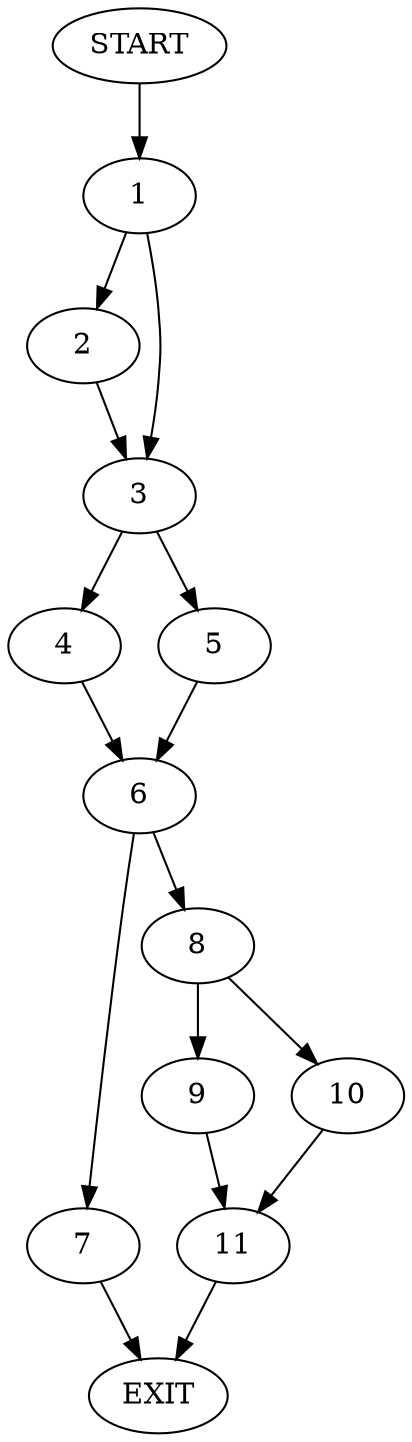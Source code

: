 digraph {
0 [label="START"]
12 [label="EXIT"]
0 -> 1
1 -> 2
1 -> 3
3 -> 4
3 -> 5
2 -> 3
4 -> 6
5 -> 6
6 -> 7
6 -> 8
8 -> 9
8 -> 10
7 -> 12
10 -> 11
9 -> 11
11 -> 12
}
